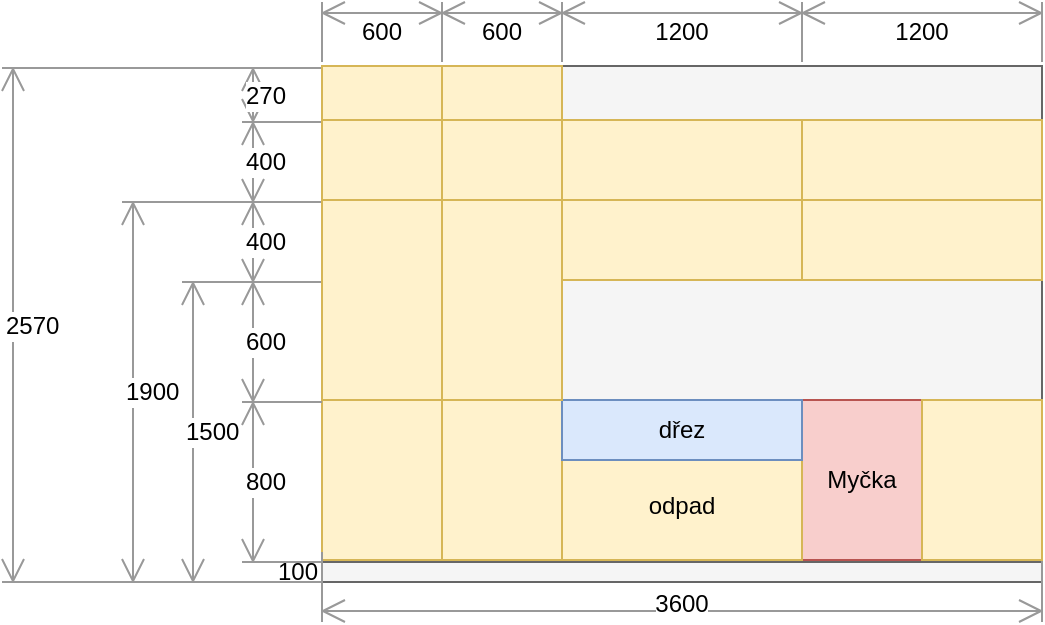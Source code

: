 <mxfile version="20.3.0" type="device"><diagram id="vtQquzI4iVmjjQQ1tL-T" name="Page-1"><mxGraphModel dx="1408" dy="843" grid="1" gridSize="10" guides="1" tooltips="1" connect="1" arrows="1" fold="1" page="1" pageScale="1" pageWidth="1600" pageHeight="900" math="0" shadow="0"><root><mxCell id="0"/><mxCell id="1" parent="0"/><mxCell id="thXdoWXULZ0o-IUbp3jS-1" value="" style="rounded=0;whiteSpace=wrap;html=1;strokeColor=#666666;fillColor=#f5f5f5;fontColor=#333333;" parent="1" vertex="1"><mxGeometry x="360" y="332" width="360" height="250" as="geometry"/></mxCell><mxCell id="thXdoWXULZ0o-IUbp3jS-2" value="" style="rounded=0;whiteSpace=wrap;html=1;fillColor=#f5f5f5;fontColor=#333333;strokeColor=#666666;" parent="1" vertex="1"><mxGeometry x="360" y="580" width="360" height="10" as="geometry"/></mxCell><mxCell id="thXdoWXULZ0o-IUbp3jS-3" value="" style="rounded=0;whiteSpace=wrap;html=1;fillColor=#fff2cc;strokeColor=#d6b656;" parent="1" vertex="1"><mxGeometry x="360" y="499" width="60" height="80" as="geometry"/></mxCell><mxCell id="thXdoWXULZ0o-IUbp3jS-5" value="100" style="shape=dimension;direction=south;whiteSpace=wrap;html=1;align=right;points=[];verticalAlign=middle;labelBackgroundColor=#ffffff;strokeColor=none;" parent="1" vertex="1"><mxGeometry x="320" y="580" width="40" height="10" as="geometry"/></mxCell><mxCell id="thXdoWXULZ0o-IUbp3jS-6" value="800" style="shape=dimension;direction=south;whiteSpace=wrap;html=1;align=left;points=[];verticalAlign=middle;labelBackgroundColor=#ffffff;strokeColor=#999999;" parent="1" vertex="1"><mxGeometry x="320" y="500" width="40" height="80" as="geometry"/></mxCell><mxCell id="thXdoWXULZ0o-IUbp3jS-9" value="400" style="shape=dimension;direction=south;whiteSpace=wrap;html=1;align=left;points=[];verticalAlign=middle;labelBackgroundColor=#ffffff;strokeColor=#999999;" parent="1" vertex="1"><mxGeometry x="320" y="400" width="40" height="40" as="geometry"/></mxCell><mxCell id="thXdoWXULZ0o-IUbp3jS-10" value="1500" style="shape=dimension;direction=south;whiteSpace=wrap;html=1;align=left;points=[];verticalAlign=middle;labelBackgroundColor=#ffffff;strokeColor=#999999;" parent="1" vertex="1"><mxGeometry x="290" y="440" width="70" height="150" as="geometry"/></mxCell><mxCell id="thXdoWXULZ0o-IUbp3jS-18" value="Myčka" style="rounded=0;whiteSpace=wrap;html=1;fillColor=#f8cecc;strokeColor=#b85450;" parent="1" vertex="1"><mxGeometry x="600" y="499" width="60" height="80" as="geometry"/></mxCell><mxCell id="thXdoWXULZ0o-IUbp3jS-22" value="odpad" style="rounded=0;whiteSpace=wrap;html=1;fillColor=#fff2cc;strokeColor=#d6b656;" parent="1" vertex="1"><mxGeometry x="480" y="524" width="120" height="55" as="geometry"/></mxCell><mxCell id="thXdoWXULZ0o-IUbp3jS-27" value="3600" style="shape=dimension;direction=east;whiteSpace=wrap;html=1;align=center;points=[];verticalAlign=bottom;spacingTop=-8;labelBackgroundColor=#ffffff;strokeColor=#999999;" parent="1" vertex="1"><mxGeometry x="360" y="575" width="360" height="35" as="geometry"/></mxCell><mxCell id="thXdoWXULZ0o-IUbp3jS-28" value="600" style="shape=dimension;direction=west;whiteSpace=wrap;html=1;align=center;points=[];verticalAlign=middle;labelBackgroundColor=#ffffff;strokeColor=#999999;" parent="1" vertex="1"><mxGeometry x="360" y="300" width="60" height="30" as="geometry"/></mxCell><mxCell id="lBgfPsxpE6XtXHmG1YXQ-3" value="" style="rounded=0;whiteSpace=wrap;html=1;fillColor=#fff2cc;strokeColor=#d6b656;" parent="1" vertex="1"><mxGeometry x="420" y="499" width="60" height="80" as="geometry"/></mxCell><mxCell id="lBgfPsxpE6XtXHmG1YXQ-6" value="dřez" style="rounded=0;whiteSpace=wrap;html=1;fillColor=#dae8fc;strokeColor=#6c8ebf;" parent="1" vertex="1"><mxGeometry x="480" y="499" width="120" height="30" as="geometry"/></mxCell><mxCell id="CoCsG3FDVFkP_OS7hLHG-1" value="600" style="shape=dimension;direction=south;whiteSpace=wrap;html=1;align=left;points=[];verticalAlign=middle;labelBackgroundColor=#ffffff;strokeColor=#999999;" parent="1" vertex="1"><mxGeometry x="320" y="440" width="40" height="60" as="geometry"/></mxCell><mxCell id="CoCsG3FDVFkP_OS7hLHG-18" value="" style="rounded=0;whiteSpace=wrap;html=1;fillColor=#fff2cc;strokeColor=#d6b656;" parent="1" vertex="1"><mxGeometry x="480" y="359" width="120" height="40" as="geometry"/></mxCell><mxCell id="CoCsG3FDVFkP_OS7hLHG-19" value="" style="rounded=0;whiteSpace=wrap;html=1;fillColor=#fff2cc;strokeColor=#d6b656;" parent="1" vertex="1"><mxGeometry x="480" y="399" width="120" height="40" as="geometry"/></mxCell><mxCell id="W2GsgO2ypqlRg9grx4VN-1" value="2570" style="shape=dimension;direction=south;whiteSpace=wrap;html=1;align=left;points=[];verticalAlign=middle;labelBackgroundColor=#ffffff;strokeColor=#999999;" parent="1" vertex="1"><mxGeometry x="200" y="333" width="160" height="257" as="geometry"/></mxCell><mxCell id="W2GsgO2ypqlRg9grx4VN-2" value="270" style="shape=dimension;direction=south;whiteSpace=wrap;html=1;align=left;points=[];verticalAlign=middle;labelBackgroundColor=#ffffff;strokeColor=#999999;" parent="1" vertex="1"><mxGeometry x="320" y="333" width="40" height="27" as="geometry"/></mxCell><mxCell id="W2GsgO2ypqlRg9grx4VN-10" value="1900" style="shape=dimension;direction=south;whiteSpace=wrap;html=1;align=left;points=[];verticalAlign=middle;labelBackgroundColor=#ffffff;strokeColor=#999999;" parent="1" vertex="1"><mxGeometry x="260" y="400" width="70" height="190" as="geometry"/></mxCell><mxCell id="W2GsgO2ypqlRg9grx4VN-11" value="400" style="shape=dimension;direction=south;whiteSpace=wrap;html=1;align=left;points=[];verticalAlign=middle;labelBackgroundColor=#ffffff;strokeColor=#999999;" parent="1" vertex="1"><mxGeometry x="320" y="360" width="40" height="40" as="geometry"/></mxCell><mxCell id="ozMpOl1KnX4KRGzU88ai-1" value="" style="rounded=0;whiteSpace=wrap;html=1;fillColor=#fff2cc;strokeColor=#d6b656;" vertex="1" parent="1"><mxGeometry x="360" y="399" width="60" height="100" as="geometry"/></mxCell><mxCell id="ozMpOl1KnX4KRGzU88ai-35" value="" style="rounded=0;whiteSpace=wrap;html=1;fillColor=#fff2cc;strokeColor=#d6b656;" vertex="1" parent="1"><mxGeometry x="360" y="359" width="60" height="40" as="geometry"/></mxCell><mxCell id="ozMpOl1KnX4KRGzU88ai-36" value="" style="rounded=0;whiteSpace=wrap;html=1;fillColor=#fff2cc;strokeColor=#d6b656;" vertex="1" parent="1"><mxGeometry x="360" y="332" width="60" height="27" as="geometry"/></mxCell><mxCell id="ozMpOl1KnX4KRGzU88ai-38" value="" style="rounded=0;whiteSpace=wrap;html=1;fillColor=#fff2cc;strokeColor=#d6b656;" vertex="1" parent="1"><mxGeometry x="360" y="359" width="60" height="40" as="geometry"/></mxCell><mxCell id="ozMpOl1KnX4KRGzU88ai-41" value="" style="rounded=0;whiteSpace=wrap;html=1;fillColor=#fff2cc;strokeColor=#d6b656;" vertex="1" parent="1"><mxGeometry x="420" y="399" width="60" height="100" as="geometry"/></mxCell><mxCell id="ozMpOl1KnX4KRGzU88ai-43" value="" style="rounded=0;whiteSpace=wrap;html=1;fillColor=#fff2cc;strokeColor=#d6b656;" vertex="1" parent="1"><mxGeometry x="420" y="359" width="60" height="40" as="geometry"/></mxCell><mxCell id="ozMpOl1KnX4KRGzU88ai-44" value="600" style="shape=dimension;direction=west;whiteSpace=wrap;html=1;align=center;points=[];verticalAlign=middle;labelBackgroundColor=#ffffff;strokeColor=#999999;" vertex="1" parent="1"><mxGeometry x="420" y="300" width="60" height="30" as="geometry"/></mxCell><mxCell id="ozMpOl1KnX4KRGzU88ai-47" value="1200" style="shape=dimension;direction=west;whiteSpace=wrap;html=1;align=center;points=[];verticalAlign=middle;labelBackgroundColor=#ffffff;strokeColor=#999999;" vertex="1" parent="1"><mxGeometry x="600" y="300" width="120" height="30" as="geometry"/></mxCell><mxCell id="ozMpOl1KnX4KRGzU88ai-48" value="1200" style="shape=dimension;direction=west;whiteSpace=wrap;html=1;align=center;points=[];verticalAlign=middle;labelBackgroundColor=#ffffff;strokeColor=#999999;" vertex="1" parent="1"><mxGeometry x="480" y="300" width="120" height="30" as="geometry"/></mxCell><mxCell id="ozMpOl1KnX4KRGzU88ai-49" value="" style="rounded=0;whiteSpace=wrap;html=1;fillColor=#fff2cc;strokeColor=#d6b656;" vertex="1" parent="1"><mxGeometry x="600" y="359" width="120" height="40" as="geometry"/></mxCell><mxCell id="ozMpOl1KnX4KRGzU88ai-50" value="" style="rounded=0;whiteSpace=wrap;html=1;fillColor=#fff2cc;strokeColor=#d6b656;" vertex="1" parent="1"><mxGeometry x="600" y="399" width="120" height="40" as="geometry"/></mxCell><mxCell id="ozMpOl1KnX4KRGzU88ai-51" value="" style="rounded=0;whiteSpace=wrap;html=1;fillColor=#fff2cc;strokeColor=#d6b656;" vertex="1" parent="1"><mxGeometry x="660" y="499" width="60" height="80" as="geometry"/></mxCell><mxCell id="ozMpOl1KnX4KRGzU88ai-52" value="" style="rounded=0;whiteSpace=wrap;html=1;fillColor=#fff2cc;strokeColor=#d6b656;" vertex="1" parent="1"><mxGeometry x="420" y="332" width="60" height="27" as="geometry"/></mxCell></root></mxGraphModel></diagram></mxfile>